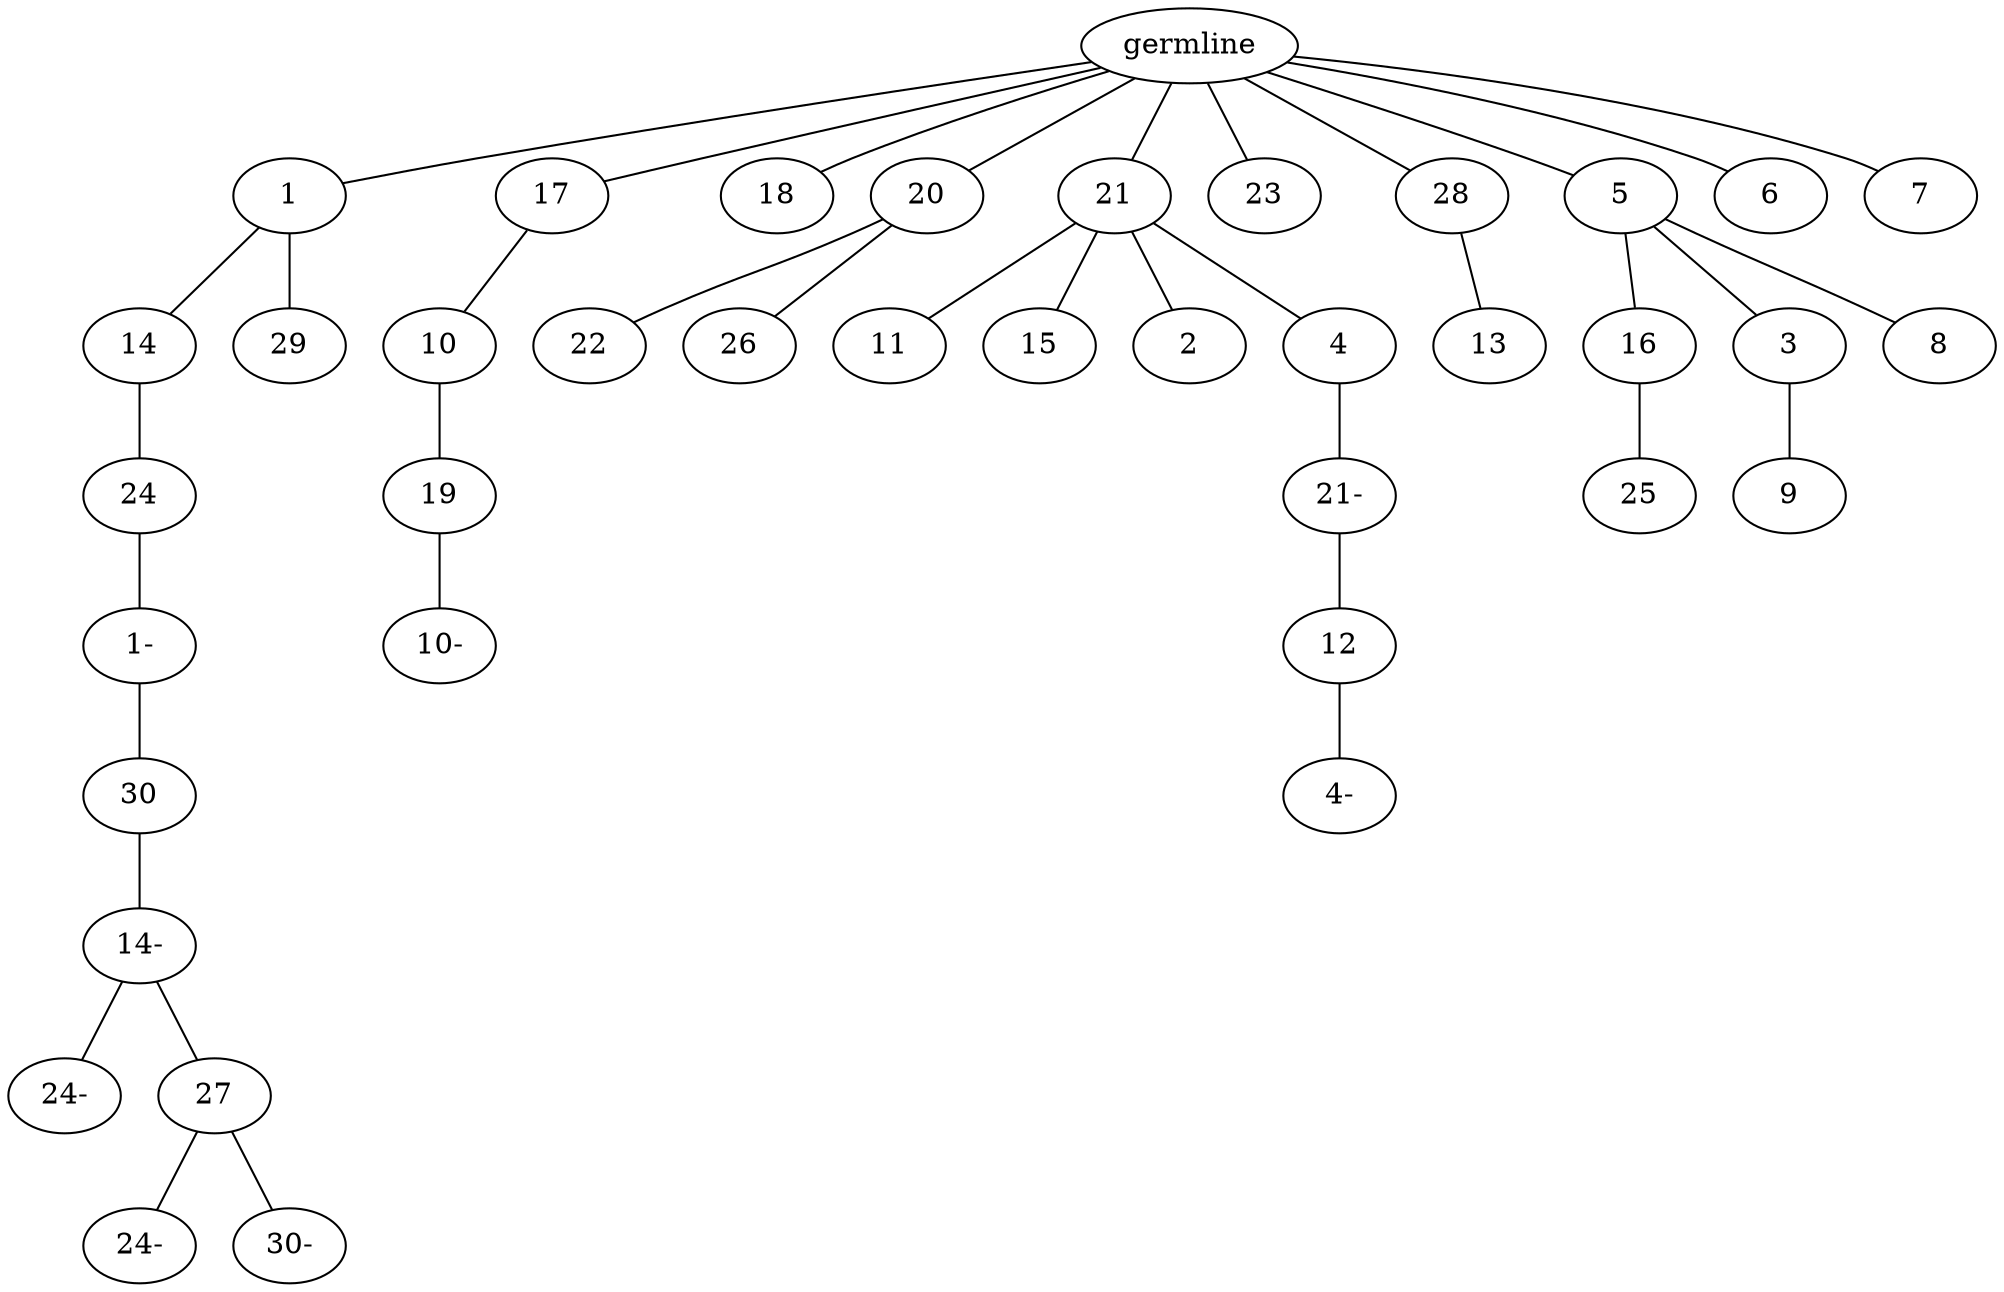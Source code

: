 graph tree {
    "140299083830320" [label="germline"];
    "140299083917056" [label="1"];
    "140299083918592" [label="14"];
    "140299083916000" [label="24"];
    "140299083921776" [label="1-"];
    "140299083919616" [label="30"];
    "140299083951072" [label="14-"];
    "140299083950880" [label="24-"];
    "140299083949728" [label="27"];
    "140299083950784" [label="24-"];
    "140299083371664" [label="30-"];
    "140299083917296" [label="29"];
    "140299083916432" [label="17"];
    "140299083922976" [label="10"];
    "140299083923072" [label="19"];
    "140299083951504" [label="10-"];
    "140299083916336" [label="18"];
    "140299083916720" [label="20"];
    "140299083951888" [label="22"];
    "140299083950016" [label="26"];
    "140299083918352" [label="21"];
    "140299083950592" [label="11"];
    "140299083951696" [label="15"];
    "140299083871568" [label="2"];
    "140299083950976" [label="4"];
    "140299083936000" [label="21-"];
    "140299083936816" [label="12"];
    "140299083970208" [label="4-"];
    "140299083922448" [label="23"];
    "140299083870752" [label="28"];
    "140299083936384" [label="13"];
    "140299083922832" [label="5"];
    "140299083938208" [label="16"];
    "140299083970016" [label="25"];
    "140299083971120" [label="3"];
    "140299083970400" [label="9"];
    "140299083970448" [label="8"];
    "140299083950688" [label="6"];
    "140299083938784" [label="7"];
    "140299083830320" -- "140299083917056";
    "140299083830320" -- "140299083916432";
    "140299083830320" -- "140299083916336";
    "140299083830320" -- "140299083916720";
    "140299083830320" -- "140299083918352";
    "140299083830320" -- "140299083922448";
    "140299083830320" -- "140299083870752";
    "140299083830320" -- "140299083922832";
    "140299083830320" -- "140299083950688";
    "140299083830320" -- "140299083938784";
    "140299083917056" -- "140299083918592";
    "140299083917056" -- "140299083917296";
    "140299083918592" -- "140299083916000";
    "140299083916000" -- "140299083921776";
    "140299083921776" -- "140299083919616";
    "140299083919616" -- "140299083951072";
    "140299083951072" -- "140299083950880";
    "140299083951072" -- "140299083949728";
    "140299083949728" -- "140299083950784";
    "140299083949728" -- "140299083371664";
    "140299083916432" -- "140299083922976";
    "140299083922976" -- "140299083923072";
    "140299083923072" -- "140299083951504";
    "140299083916720" -- "140299083951888";
    "140299083916720" -- "140299083950016";
    "140299083918352" -- "140299083950592";
    "140299083918352" -- "140299083951696";
    "140299083918352" -- "140299083871568";
    "140299083918352" -- "140299083950976";
    "140299083950976" -- "140299083936000";
    "140299083936000" -- "140299083936816";
    "140299083936816" -- "140299083970208";
    "140299083870752" -- "140299083936384";
    "140299083922832" -- "140299083938208";
    "140299083922832" -- "140299083971120";
    "140299083922832" -- "140299083970448";
    "140299083938208" -- "140299083970016";
    "140299083971120" -- "140299083970400";
}
